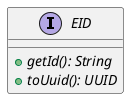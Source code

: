 @startuml

    interface EID [[EID.html]] {
        {abstract} +getId(): String
        {abstract} +toUuid(): UUID
    }

@enduml
